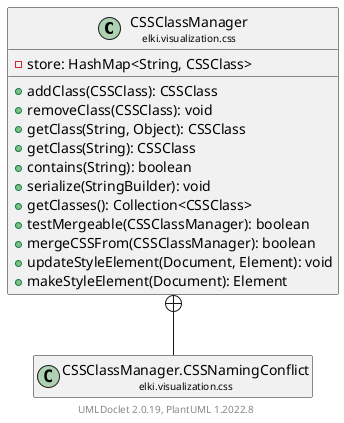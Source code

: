 @startuml
    remove .*\.(Instance|Par|Parameterizer|Factory)$
    set namespaceSeparator none
    hide empty fields
    hide empty methods

    class "<size:14>CSSClassManager\n<size:10>elki.visualization.css" as elki.visualization.css.CSSClassManager [[CSSClassManager.html]] {
        -store: HashMap<String, CSSClass>
        +addClass(CSSClass): CSSClass
        +removeClass(CSSClass): void
        +getClass(String, Object): CSSClass
        +getClass(String): CSSClass
        +contains(String): boolean
        +serialize(StringBuilder): void
        +getClasses(): Collection<CSSClass>
        +testMergeable(CSSClassManager): boolean
        +mergeCSSFrom(CSSClassManager): boolean
        +updateStyleElement(Document, Element): void
        +makeStyleElement(Document): Element
    }
    class "<size:14>CSSClassManager.CSSNamingConflict\n<size:10>elki.visualization.css" as elki.visualization.css.CSSClassManager.CSSNamingConflict [[CSSClassManager.CSSNamingConflict.html]]

    elki.visualization.css.CSSClassManager +-- elki.visualization.css.CSSClassManager.CSSNamingConflict

    center footer UMLDoclet 2.0.19, PlantUML 1.2022.8
@enduml
